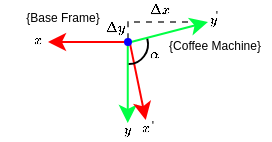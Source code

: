 <mxfile version="13.7.9" type="device"><diagram id="beogYRjM2Og1mxgxrKcX" name="Page-1"><mxGraphModel dx="277" dy="129" grid="1" gridSize="10" guides="1" tooltips="1" connect="1" arrows="1" fold="1" page="1" pageScale="1" pageWidth="850" pageHeight="1100" math="1" shadow="0"><root><mxCell id="0"/><mxCell id="1" parent="0"/><mxCell id="yrdEim1j4ukudTOmjr8J-6" value="$$\alpha$$" style="text;html=1;strokeColor=none;fillColor=none;align=center;verticalAlign=middle;whiteSpace=wrap;rounded=0;fontSize=6;" parent="1" vertex="1"><mxGeometry x="403" y="721" width="20" height="10" as="geometry"/></mxCell><mxCell id="yrdEim1j4ukudTOmjr8J-2" value="" style="endArrow=classic;html=1;strokeColor=#FF0000;" parent="1" edge="1"><mxGeometry width="50" height="50" relative="1" as="geometry"><mxPoint x="400" y="720" as="sourcePoint"/><mxPoint x="360" y="720" as="targetPoint"/></mxGeometry></mxCell><mxCell id="yrdEim1j4ukudTOmjr8J-10" value="{Base Frame}" style="text;html=1;strokeColor=none;fillColor=none;align=center;verticalAlign=middle;whiteSpace=wrap;rounded=0;fontSize=6;" parent="1" vertex="1"><mxGeometry x="344" y="703" width="47" height="10" as="geometry"/></mxCell><mxCell id="yrdEim1j4ukudTOmjr8J-12" value="$$x$$" style="text;html=1;strokeColor=none;fillColor=none;align=center;verticalAlign=middle;whiteSpace=wrap;rounded=0;fontSize=6;" parent="1" vertex="1"><mxGeometry x="336" y="714" width="38.5" height="10" as="geometry"/></mxCell><mxCell id="yrdEim1j4ukudTOmjr8J-13" value="$$y$$" style="text;html=1;strokeColor=none;fillColor=none;align=center;verticalAlign=middle;whiteSpace=wrap;rounded=0;fontSize=6;" parent="1" vertex="1"><mxGeometry x="380" y="759" width="38.5" height="10" as="geometry"/></mxCell><mxCell id="yrdEim1j4ukudTOmjr8J-14" value="" style="endArrow=none;html=1;strokeColor=#000000;fontSize=6;dashed=1;opacity=60;" parent="1" edge="1"><mxGeometry width="50" height="50" relative="1" as="geometry"><mxPoint x="403" y="710" as="sourcePoint"/><mxPoint x="433" y="710" as="targetPoint"/></mxGeometry></mxCell><mxCell id="yrdEim1j4ukudTOmjr8J-16" value="$$\Delta y$$" style="text;html=1;strokeColor=none;fillColor=none;align=center;verticalAlign=middle;whiteSpace=wrap;rounded=0;fontSize=6;" parent="1" vertex="1"><mxGeometry x="374" y="708" width="38.5" height="10" as="geometry"/></mxCell><mxCell id="yrdEim1j4ukudTOmjr8J-17" value="$$\Delta x$$" style="text;html=1;strokeColor=none;fillColor=none;align=center;verticalAlign=middle;whiteSpace=wrap;rounded=0;fontSize=6;" parent="1" vertex="1"><mxGeometry x="397" y="699" width="38.5" height="10" as="geometry"/></mxCell><mxCell id="2xXmerfi87QROwVgOVfs-1" value="{Coffee Machine}" style="text;html=1;strokeColor=none;fillColor=none;align=center;verticalAlign=middle;whiteSpace=wrap;rounded=0;fontSize=6;" parent="1" vertex="1"><mxGeometry x="416" y="717" width="55" height="10" as="geometry"/></mxCell><mxCell id="2xXmerfi87QROwVgOVfs-8" value="" style="group" parent="1" vertex="1" connectable="0"><mxGeometry x="423" y="702" width="40.5" height="12" as="geometry"/></mxCell><mxCell id="2xXmerfi87QROwVgOVfs-4" value="$$y$$" style="text;html=1;strokeColor=none;fillColor=none;align=center;verticalAlign=middle;whiteSpace=wrap;rounded=0;fontSize=6;" parent="2xXmerfi87QROwVgOVfs-8" vertex="1"><mxGeometry y="2" width="38.5" height="10" as="geometry"/></mxCell><mxCell id="2xXmerfi87QROwVgOVfs-5" value="'" style="text;html=1;strokeColor=none;fillColor=none;align=center;verticalAlign=middle;whiteSpace=wrap;rounded=0;fontSize=6;" parent="2xXmerfi87QROwVgOVfs-8" vertex="1"><mxGeometry x="2" width="38.5" height="10" as="geometry"/></mxCell><mxCell id="2xXmerfi87QROwVgOVfs-9" value="" style="group" parent="1" vertex="1" connectable="0"><mxGeometry x="390" y="757" width="41.5" height="11" as="geometry"/></mxCell><mxCell id="2xXmerfi87QROwVgOVfs-7" value="'" style="text;html=1;strokeColor=none;fillColor=none;align=center;verticalAlign=middle;whiteSpace=wrap;rounded=0;fontSize=6;" parent="2xXmerfi87QROwVgOVfs-9" vertex="1"><mxGeometry x="3" width="38.5" height="10" as="geometry"/></mxCell><mxCell id="2xXmerfi87QROwVgOVfs-3" value="$$x$$" style="text;html=1;strokeColor=none;fillColor=none;align=center;verticalAlign=middle;whiteSpace=wrap;rounded=0;fontSize=6;" parent="2xXmerfi87QROwVgOVfs-9" vertex="1"><mxGeometry y="1" width="38.5" height="10" as="geometry"/></mxCell><mxCell id="I39DehaNWyecru5SVITJ-3" value="" style="endArrow=classic;html=1;strokeColor=#00FF44;exitX=1;exitY=0.5;exitDx=0;exitDy=0;" parent="1" source="yrdEim1j4ukudTOmjr8J-9" edge="1"><mxGeometry width="50" height="50" relative="1" as="geometry"><mxPoint x="437.42" y="718.5" as="sourcePoint"/><mxPoint x="440" y="710" as="targetPoint"/></mxGeometry></mxCell><mxCell id="I39DehaNWyecru5SVITJ-7" value="" style="endArrow=none;html=1;strokeColor=#000000;fontSize=6;dashed=1;opacity=60;" parent="1" edge="1"><mxGeometry width="50" height="50" relative="1" as="geometry"><mxPoint x="400" y="709.59" as="sourcePoint"/><mxPoint x="400" y="720" as="targetPoint"/></mxGeometry></mxCell><mxCell id="yrdEim1j4ukudTOmjr8J-1" value="" style="endArrow=classic;html=1;strokeColor=#00FF44;" parent="1" edge="1"><mxGeometry width="50" height="50" relative="1" as="geometry"><mxPoint x="399.88" y="720.5" as="sourcePoint"/><mxPoint x="399.88" y="760.5" as="targetPoint"/></mxGeometry></mxCell><mxCell id="I39DehaNWyecru5SVITJ-8" value="" style="endArrow=classic;html=1;strokeColor=#FF0000;exitX=1;exitY=1;exitDx=0;exitDy=0;entryX=0.75;entryY=0;entryDx=0;entryDy=0;" parent="1" source="yrdEim1j4ukudTOmjr8J-9" target="yrdEim1j4ukudTOmjr8J-13" edge="1"><mxGeometry width="50" height="50" relative="1" as="geometry"><mxPoint x="418.5" y="740" as="sourcePoint"/><mxPoint x="418.5" y="780" as="targetPoint"/></mxGeometry></mxCell><mxCell id="yrdEim1j4ukudTOmjr8J-9" value="" style="ellipse;whiteSpace=wrap;html=1;aspect=fixed;fillColor=#0800FF;strokeColor=#0800FF;" parent="1" vertex="1"><mxGeometry x="398.5" y="718.5" width="3" height="3" as="geometry"/></mxCell><mxCell id="yrdEim1j4ukudTOmjr8J-7" value="" style="verticalLabelPosition=bottom;verticalAlign=top;html=1;shape=mxgraph.basic.arc;startAngle=0.207;endAngle=0.503;" parent="1" vertex="1"><mxGeometry x="391" y="711" width="19" height="20" as="geometry"/></mxCell></root></mxGraphModel></diagram></mxfile>